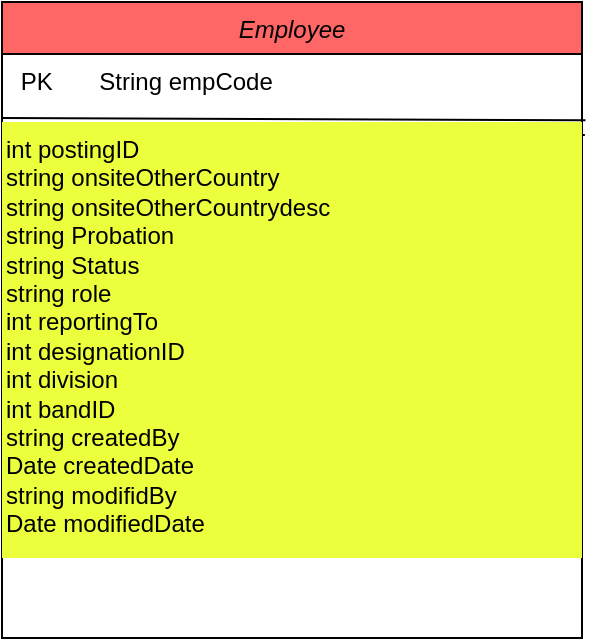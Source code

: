 <mxfile version="20.8.16" type="device"><diagram id="C5RBs43oDa-KdzZeNtuy" name="Page-1"><mxGraphModel dx="1098" dy="640" grid="1" gridSize="10" guides="1" tooltips="1" connect="1" arrows="1" fold="1" page="1" pageScale="1" pageWidth="827" pageHeight="1169" math="0" shadow="0"><root><mxCell id="WIyWlLk6GJQsqaUBKTNV-0"/><mxCell id="WIyWlLk6GJQsqaUBKTNV-1" parent="WIyWlLk6GJQsqaUBKTNV-0"/><mxCell id="zkfFHV4jXpPFQw0GAbJ--0" value="Employee" style="swimlane;fontStyle=2;align=center;verticalAlign=top;childLayout=stackLayout;horizontal=1;startSize=26;horizontalStack=0;resizeParent=1;resizeLast=0;collapsible=1;marginBottom=0;rounded=0;shadow=0;strokeWidth=1;fillColor=#FF6666;" parent="WIyWlLk6GJQsqaUBKTNV-1" vertex="1"><mxGeometry x="90" y="122" width="290" height="318" as="geometry"><mxRectangle x="230" y="140" width="160" height="26" as="alternateBounds"/></mxGeometry></mxCell><mxCell id="VVHGxnjSv2pzUNKfrbc4-0" value="" style="endArrow=none;html=1;rounded=0;exitX=0;exitY=0.027;exitDx=0;exitDy=0;exitPerimeter=0;entryX=1.005;entryY=0.03;entryDx=0;entryDy=0;entryPerimeter=0;" parent="zkfFHV4jXpPFQw0GAbJ--0" source="VVHGxnjSv2pzUNKfrbc4-4" target="VVHGxnjSv2pzUNKfrbc4-4" edge="1"><mxGeometry width="50" height="50" relative="1" as="geometry"><mxPoint x="10" y="58" as="sourcePoint"/><mxPoint x="290" y="58" as="targetPoint"/></mxGeometry></mxCell><mxCell id="zkfFHV4jXpPFQw0GAbJ--1" value=" PK       String empCode&#10;&#10;" style="text;align=left;verticalAlign=top;spacingLeft=4;spacingRight=4;overflow=hidden;rotatable=0;points=[[0,0.5],[1,0.5]];portConstraint=eastwest;" parent="zkfFHV4jXpPFQw0GAbJ--0" vertex="1"><mxGeometry y="26" width="290" height="34" as="geometry"/></mxCell><mxCell id="oOjAWmUdm95VYorYFim7-0" value="" style="endArrow=none;html=1;rounded=0;entryX=1.006;entryY=0.975;entryDx=0;entryDy=0;entryPerimeter=0;" parent="zkfFHV4jXpPFQw0GAbJ--0" target="zkfFHV4jXpPFQw0GAbJ--1" edge="1"><mxGeometry width="50" height="50" relative="1" as="geometry"><mxPoint y="58" as="sourcePoint"/><mxPoint x="80" y="59.17" as="targetPoint"/></mxGeometry></mxCell><mxCell id="VVHGxnjSv2pzUNKfrbc4-4" value="int postingID&#13;&#10;string onsiteOtherCountry&#13;&#10;string onsiteOtherCountrydesc&#13;&#10;string Probation&#13;&#10;string Status&#13;&#10;string role&#13;&#10;int reportingTo&#13;&#10;int designationID&#13;&#10;int division&#13;&#10;int bandID&#13;&#10;string createdBy&#13;&#10;Date createdDate&#13;&#10;string modifidBy&#13;&#10;Date modifiedDate" style="text;whiteSpace=wrap;html=1;fillColor=#ECFF3D;" parent="zkfFHV4jXpPFQw0GAbJ--0" vertex="1"><mxGeometry y="60" width="290" height="218" as="geometry"/></mxCell></root></mxGraphModel></diagram></mxfile>